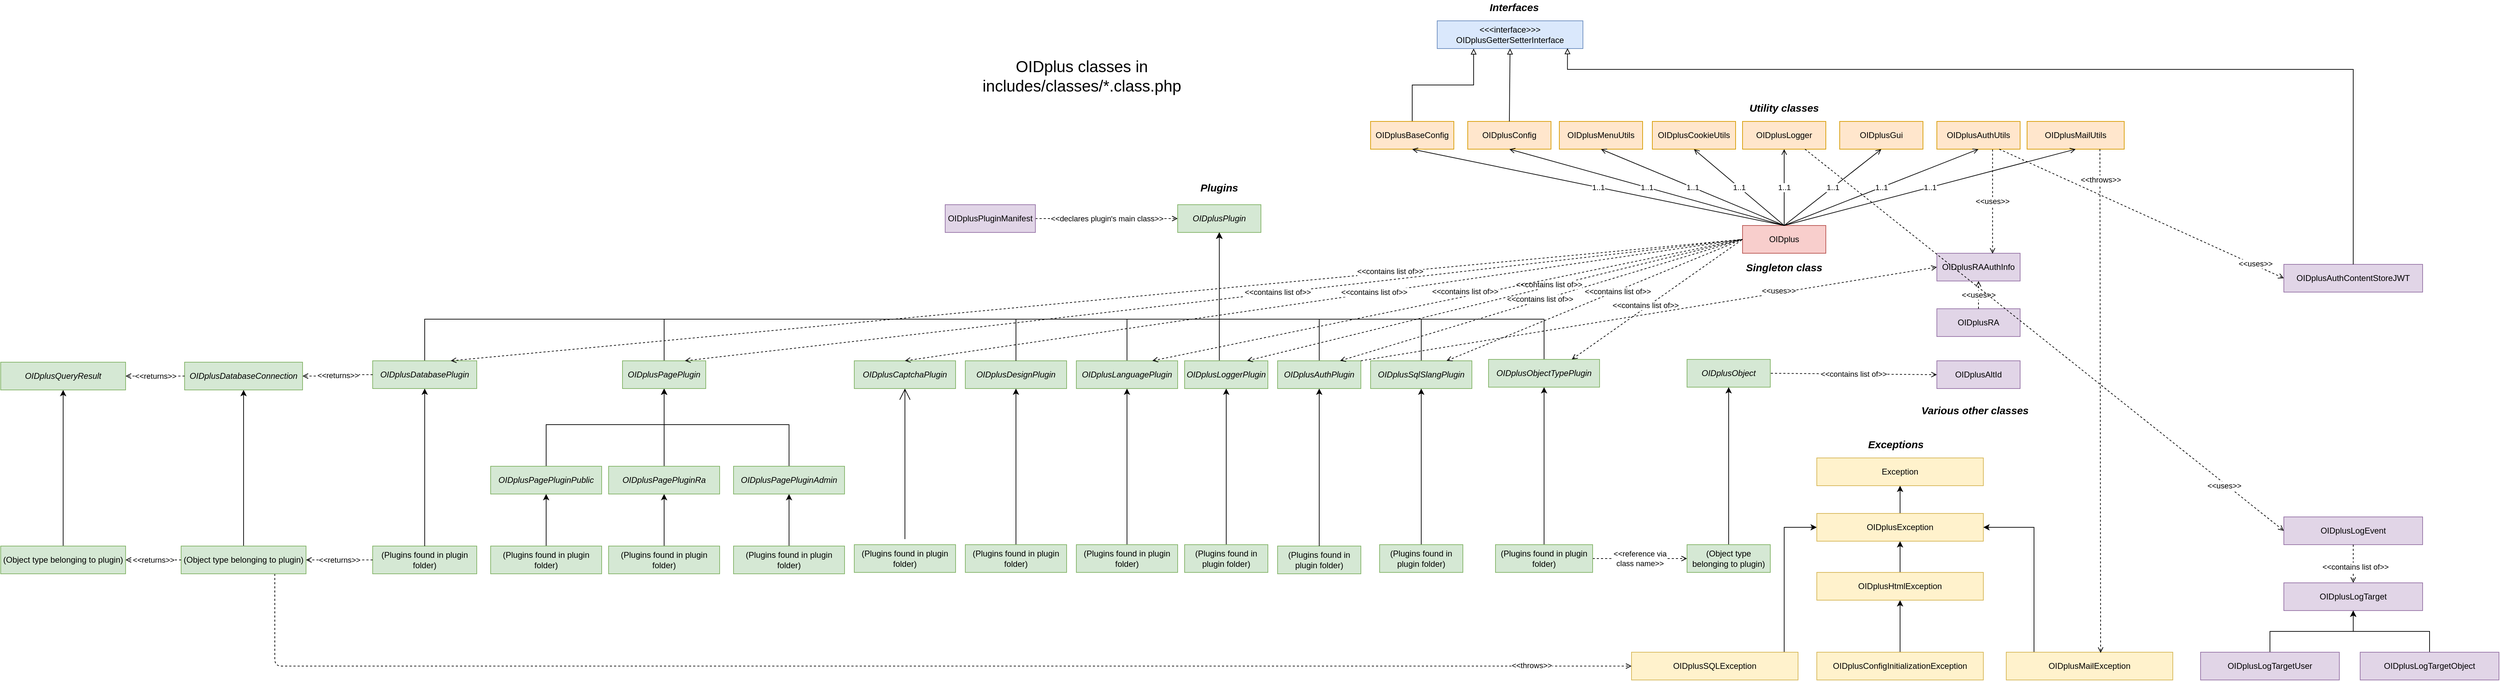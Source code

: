 <mxfile version="21.3.7" type="device">
  <diagram id="C5RBs43oDa-KdzZeNtuy" name="Page-1">
    <mxGraphModel dx="4555" dy="1067" grid="1" gridSize="10" guides="1" tooltips="1" connect="1" arrows="1" fold="1" page="1" pageScale="1" pageWidth="827" pageHeight="1169" math="0" shadow="0">
      <root>
        <mxCell id="WIyWlLk6GJQsqaUBKTNV-0" />
        <mxCell id="WIyWlLk6GJQsqaUBKTNV-1" parent="WIyWlLk6GJQsqaUBKTNV-0" />
        <mxCell id="HaJfKRJEYKdRmyHm2M7B-0" value="OIDplus" style="rounded=0;whiteSpace=wrap;html=1;fillColor=#f8cecc;strokeColor=#b85450;" parent="WIyWlLk6GJQsqaUBKTNV-1" vertex="1">
          <mxGeometry x="780" y="385" width="120" height="40" as="geometry" />
        </mxCell>
        <mxCell id="HaJfKRJEYKdRmyHm2M7B-1" value="&lt;div&gt;OIDplusAltId&lt;/div&gt;" style="rounded=0;whiteSpace=wrap;html=1;fillColor=#e1d5e7;strokeColor=#9673a6;" parent="WIyWlLk6GJQsqaUBKTNV-1" vertex="1">
          <mxGeometry x="1060" y="580" width="120" height="40" as="geometry" />
        </mxCell>
        <mxCell id="PMX5CAPXfLzkRhn_E-3W-7" style="edgeStyle=orthogonalEdgeStyle;rounded=0;orthogonalLoop=1;jettySize=auto;html=1;entryX=0.5;entryY=1;entryDx=0;entryDy=0;" parent="WIyWlLk6GJQsqaUBKTNV-1" source="HaJfKRJEYKdRmyHm2M7B-2" target="HaJfKRJEYKdRmyHm2M7B-13" edge="1">
          <mxGeometry relative="1" as="geometry">
            <Array as="points">
              <mxPoint x="170" y="520" />
              <mxPoint x="26" y="520" />
            </Array>
          </mxGeometry>
        </mxCell>
        <mxCell id="HaJfKRJEYKdRmyHm2M7B-2" value="&lt;div&gt;OIDplusAuthPlugin&lt;/div&gt;" style="rounded=0;whiteSpace=wrap;html=1;fontStyle=2;fillColor=#d5e8d4;strokeColor=#82b366;" parent="WIyWlLk6GJQsqaUBKTNV-1" vertex="1">
          <mxGeometry x="110" y="580" width="120" height="40" as="geometry" />
        </mxCell>
        <mxCell id="HaJfKRJEYKdRmyHm2M7B-3" value="&lt;div&gt;OIDplusAuthUtils&lt;/div&gt;" style="rounded=0;whiteSpace=wrap;html=1;fillColor=#ffe6cc;strokeColor=#d79b00;" parent="WIyWlLk6GJQsqaUBKTNV-1" vertex="1">
          <mxGeometry x="1060" y="235" width="120" height="40" as="geometry" />
        </mxCell>
        <mxCell id="HaJfKRJEYKdRmyHm2M7B-4" value="&lt;div&gt;OIDplusConfig&lt;/div&gt;" style="rounded=0;whiteSpace=wrap;html=1;fillColor=#ffe6cc;strokeColor=#d79b00;" parent="WIyWlLk6GJQsqaUBKTNV-1" vertex="1">
          <mxGeometry x="384" y="235" width="120" height="40" as="geometry" />
        </mxCell>
        <mxCell id="xnW6IEu4I55F3u-ZmjsQ-5" style="edgeStyle=orthogonalEdgeStyle;rounded=0;orthogonalLoop=1;jettySize=auto;html=1;entryX=0.5;entryY=1;entryDx=0;entryDy=0;" parent="WIyWlLk6GJQsqaUBKTNV-1" source="HaJfKRJEYKdRmyHm2M7B-5" target="xnW6IEu4I55F3u-ZmjsQ-0" edge="1">
          <mxGeometry relative="1" as="geometry" />
        </mxCell>
        <mxCell id="HaJfKRJEYKdRmyHm2M7B-5" value="&lt;div&gt;OIDplusConfigInitializationException&lt;/div&gt;" style="rounded=0;whiteSpace=wrap;html=1;fillColor=#fff2cc;strokeColor=#d6b656;" parent="WIyWlLk6GJQsqaUBKTNV-1" vertex="1">
          <mxGeometry x="887" y="1000" width="240" height="40" as="geometry" />
        </mxCell>
        <mxCell id="xnW6IEu4I55F3u-ZmjsQ-6" style="edgeStyle=orthogonalEdgeStyle;rounded=0;orthogonalLoop=1;jettySize=auto;html=1;entryX=0;entryY=0.5;entryDx=0;entryDy=0;" parent="WIyWlLk6GJQsqaUBKTNV-1" source="HaJfKRJEYKdRmyHm2M7B-6" target="HaJfKRJEYKdRmyHm2M7B-27" edge="1">
          <mxGeometry relative="1" as="geometry">
            <Array as="points">
              <mxPoint x="840" y="820" />
            </Array>
          </mxGeometry>
        </mxCell>
        <mxCell id="HaJfKRJEYKdRmyHm2M7B-6" value="&lt;div&gt;OIDplusSQLException&lt;/div&gt;" style="rounded=0;whiteSpace=wrap;html=1;fillColor=#fff2cc;strokeColor=#d6b656;" parent="WIyWlLk6GJQsqaUBKTNV-1" vertex="1">
          <mxGeometry x="620" y="1000" width="240" height="40" as="geometry" />
        </mxCell>
        <mxCell id="PMX5CAPXfLzkRhn_E-3W-8" style="edgeStyle=orthogonalEdgeStyle;rounded=0;orthogonalLoop=1;jettySize=auto;html=1;entryX=0.5;entryY=1;entryDx=0;entryDy=0;exitX=0.5;exitY=0;exitDx=0;exitDy=0;" parent="WIyWlLk6GJQsqaUBKTNV-1" source="HaJfKRJEYKdRmyHm2M7B-7" target="HaJfKRJEYKdRmyHm2M7B-13" edge="1">
          <mxGeometry relative="1" as="geometry">
            <Array as="points">
              <mxPoint x="-1119" y="520" />
              <mxPoint x="26" y="520" />
            </Array>
          </mxGeometry>
        </mxCell>
        <mxCell id="HaJfKRJEYKdRmyHm2M7B-7" value="&lt;div&gt;OIDplusDatabasePlugin&lt;/div&gt;" style="rounded=0;whiteSpace=wrap;html=1;fontStyle=2;fillColor=#d5e8d4;strokeColor=#82b366;" parent="WIyWlLk6GJQsqaUBKTNV-1" vertex="1">
          <mxGeometry x="-1194" y="580" width="150" height="40" as="geometry" />
        </mxCell>
        <mxCell id="HaJfKRJEYKdRmyHm2M7B-8" value="&lt;div&gt;OIDplusGui&lt;/div&gt;" style="rounded=0;whiteSpace=wrap;html=1;fillColor=#ffe6cc;strokeColor=#d79b00;" parent="WIyWlLk6GJQsqaUBKTNV-1" vertex="1">
          <mxGeometry x="920" y="235" width="120" height="40" as="geometry" />
        </mxCell>
        <mxCell id="HaJfKRJEYKdRmyHm2M7B-9" value="&lt;div&gt;OIDplusLogger&lt;/div&gt;" style="rounded=0;whiteSpace=wrap;html=1;fillColor=#ffe6cc;strokeColor=#d79b00;" parent="WIyWlLk6GJQsqaUBKTNV-1" vertex="1">
          <mxGeometry x="780" y="235" width="120" height="40" as="geometry" />
        </mxCell>
        <mxCell id="HaJfKRJEYKdRmyHm2M7B-10" value="&lt;div&gt;OIDplusObject&lt;/div&gt;" style="rounded=0;whiteSpace=wrap;html=1;fontStyle=2;fillColor=#d5e8d4;strokeColor=#82b366;" parent="WIyWlLk6GJQsqaUBKTNV-1" vertex="1">
          <mxGeometry x="700" y="578" width="120" height="40" as="geometry" />
        </mxCell>
        <mxCell id="PMX5CAPXfLzkRhn_E-3W-9" style="edgeStyle=orthogonalEdgeStyle;rounded=0;orthogonalLoop=1;jettySize=auto;html=1;entryX=0.5;entryY=1;entryDx=0;entryDy=0;" parent="WIyWlLk6GJQsqaUBKTNV-1" source="HaJfKRJEYKdRmyHm2M7B-11" target="HaJfKRJEYKdRmyHm2M7B-13" edge="1">
          <mxGeometry relative="1" as="geometry">
            <Array as="points">
              <mxPoint x="494" y="520" />
              <mxPoint x="26" y="520" />
            </Array>
          </mxGeometry>
        </mxCell>
        <mxCell id="HaJfKRJEYKdRmyHm2M7B-11" value="&lt;div&gt;OIDplusObjectTypePlugin&lt;/div&gt;" style="rounded=0;whiteSpace=wrap;html=1;fontStyle=2;fillColor=#d5e8d4;strokeColor=#82b366;" parent="WIyWlLk6GJQsqaUBKTNV-1" vertex="1">
          <mxGeometry x="414" y="578" width="160" height="40" as="geometry" />
        </mxCell>
        <mxCell id="G5G2yCKZkxoIE2J6HtOm-7" value="" style="edgeStyle=orthogonalEdgeStyle;rounded=0;orthogonalLoop=1;jettySize=auto;html=1;entryX=0.5;entryY=0;entryDx=0;entryDy=0;startArrow=classic;startFill=1;endArrow=none;endFill=0;" parent="WIyWlLk6GJQsqaUBKTNV-1" source="HaJfKRJEYKdRmyHm2M7B-12" target="G5G2yCKZkxoIE2J6HtOm-3" edge="1">
          <mxGeometry relative="1" as="geometry">
            <mxPoint x="-774" y="672" as="targetPoint" />
            <Array as="points">
              <mxPoint x="-774" y="672" />
              <mxPoint x="-944" y="672" />
            </Array>
          </mxGeometry>
        </mxCell>
        <mxCell id="G5G2yCKZkxoIE2J6HtOm-9" style="edgeStyle=orthogonalEdgeStyle;rounded=0;orthogonalLoop=1;jettySize=auto;html=1;entryX=0.5;entryY=0;entryDx=0;entryDy=0;startArrow=classic;startFill=1;endArrow=none;endFill=0;" parent="WIyWlLk6GJQsqaUBKTNV-1" source="HaJfKRJEYKdRmyHm2M7B-12" target="G5G2yCKZkxoIE2J6HtOm-5" edge="1">
          <mxGeometry relative="1" as="geometry">
            <Array as="points">
              <mxPoint x="-774" y="672" />
              <mxPoint x="-594" y="672" />
            </Array>
          </mxGeometry>
        </mxCell>
        <mxCell id="G5G2yCKZkxoIE2J6HtOm-10" style="edgeStyle=orthogonalEdgeStyle;rounded=0;orthogonalLoop=1;jettySize=auto;html=1;entryX=0.5;entryY=0;entryDx=0;entryDy=0;startArrow=classic;startFill=1;endArrow=none;endFill=0;" parent="WIyWlLk6GJQsqaUBKTNV-1" source="HaJfKRJEYKdRmyHm2M7B-12" target="G5G2yCKZkxoIE2J6HtOm-4" edge="1">
          <mxGeometry relative="1" as="geometry" />
        </mxCell>
        <mxCell id="PMX5CAPXfLzkRhn_E-3W-6" style="edgeStyle=orthogonalEdgeStyle;rounded=0;orthogonalLoop=1;jettySize=auto;html=1;entryX=0.5;entryY=1;entryDx=0;entryDy=0;" parent="WIyWlLk6GJQsqaUBKTNV-1" source="HaJfKRJEYKdRmyHm2M7B-12" target="HaJfKRJEYKdRmyHm2M7B-13" edge="1">
          <mxGeometry relative="1" as="geometry">
            <Array as="points">
              <mxPoint x="-160" y="520" />
              <mxPoint x="174" y="520" />
            </Array>
          </mxGeometry>
        </mxCell>
        <mxCell id="HaJfKRJEYKdRmyHm2M7B-12" value="&lt;div&gt;OIDplusPagePlugin&lt;/div&gt;" style="rounded=0;whiteSpace=wrap;html=1;fontStyle=2;fillColor=#d5e8d4;strokeColor=#82b366;" parent="WIyWlLk6GJQsqaUBKTNV-1" vertex="1">
          <mxGeometry x="-834" y="580" width="120" height="40" as="geometry" />
        </mxCell>
        <mxCell id="HaJfKRJEYKdRmyHm2M7B-13" value="&lt;div&gt;OIDplusPlugin&lt;/div&gt;" style="rounded=0;whiteSpace=wrap;html=1;fontStyle=2;fillColor=#d5e8d4;strokeColor=#82b366;" parent="WIyWlLk6GJQsqaUBKTNV-1" vertex="1">
          <mxGeometry x="-34" y="355" width="120" height="40" as="geometry" />
        </mxCell>
        <mxCell id="HaJfKRJEYKdRmyHm2M7B-14" value="&lt;div&gt;OIDplusQueryResult&lt;/div&gt;" style="rounded=0;whiteSpace=wrap;html=1;fillColor=#d5e8d4;strokeColor=#82b366;fontStyle=2" parent="WIyWlLk6GJQsqaUBKTNV-1" vertex="1">
          <mxGeometry x="-1730" y="582" width="180" height="40" as="geometry" />
        </mxCell>
        <mxCell id="HaJfKRJEYKdRmyHm2M7B-15" value="&lt;div&gt;OIDplusRA&lt;/div&gt;" style="rounded=0;whiteSpace=wrap;html=1;fillColor=#e1d5e7;strokeColor=#9673a6;" parent="WIyWlLk6GJQsqaUBKTNV-1" vertex="1">
          <mxGeometry x="1060" y="505" width="120" height="40" as="geometry" />
        </mxCell>
        <mxCell id="HaJfKRJEYKdRmyHm2M7B-17" value="&lt;div&gt;OIDplusMenuUtils&lt;/div&gt;" style="rounded=0;whiteSpace=wrap;html=1;fillColor=#ffe6cc;strokeColor=#d79b00;" parent="WIyWlLk6GJQsqaUBKTNV-1" vertex="1">
          <mxGeometry x="516" y="235" width="120" height="40" as="geometry" />
        </mxCell>
        <mxCell id="PMX5CAPXfLzkRhn_E-3W-2" style="edgeStyle=orthogonalEdgeStyle;rounded=0;orthogonalLoop=1;jettySize=auto;html=1;entryX=0.5;entryY=1;entryDx=0;entryDy=0;" parent="WIyWlLk6GJQsqaUBKTNV-1" source="HaJfKRJEYKdRmyHm2M7B-22" target="HaJfKRJEYKdRmyHm2M7B-10" edge="1">
          <mxGeometry relative="1" as="geometry" />
        </mxCell>
        <mxCell id="HaJfKRJEYKdRmyHm2M7B-22" value="(Object type belonging to plugin)" style="rounded=0;whiteSpace=wrap;html=1;fillColor=#d5e8d4;strokeColor=#82b366;" parent="WIyWlLk6GJQsqaUBKTNV-1" vertex="1">
          <mxGeometry x="700" y="845" width="120" height="40" as="geometry" />
        </mxCell>
        <mxCell id="HaJfKRJEYKdRmyHm2M7B-24" value="&lt;div&gt;&amp;lt;&amp;lt;reference via&lt;/div&gt;&lt;div&gt;class name&amp;gt;&amp;gt;&lt;br&gt;&lt;/div&gt;" style="edgeStyle=orthogonalEdgeStyle;rounded=0;orthogonalLoop=1;jettySize=auto;html=1;entryX=0;entryY=0.5;entryDx=0;entryDy=0;dashed=1;endArrow=open;endFill=0;" parent="WIyWlLk6GJQsqaUBKTNV-1" source="HaJfKRJEYKdRmyHm2M7B-23" target="HaJfKRJEYKdRmyHm2M7B-22" edge="1">
          <mxGeometry relative="1" as="geometry" />
        </mxCell>
        <mxCell id="HaJfKRJEYKdRmyHm2M7B-26" style="edgeStyle=orthogonalEdgeStyle;rounded=0;orthogonalLoop=1;jettySize=auto;html=1;entryX=0.5;entryY=1;entryDx=0;entryDy=0;" parent="WIyWlLk6GJQsqaUBKTNV-1" source="HaJfKRJEYKdRmyHm2M7B-23" target="HaJfKRJEYKdRmyHm2M7B-11" edge="1">
          <mxGeometry relative="1" as="geometry" />
        </mxCell>
        <mxCell id="HaJfKRJEYKdRmyHm2M7B-23" value="(Plugins found in plugin folder)" style="rounded=0;whiteSpace=wrap;html=1;fillColor=#d5e8d4;strokeColor=#82b366;" parent="WIyWlLk6GJQsqaUBKTNV-1" vertex="1">
          <mxGeometry x="424" y="845" width="140" height="40" as="geometry" />
        </mxCell>
        <mxCell id="xnW6IEu4I55F3u-ZmjsQ-2" style="edgeStyle=orthogonalEdgeStyle;rounded=0;orthogonalLoop=1;jettySize=auto;html=1;entryX=0.5;entryY=1;entryDx=0;entryDy=0;" parent="WIyWlLk6GJQsqaUBKTNV-1" source="HaJfKRJEYKdRmyHm2M7B-27" target="qhEKmyDmoYopIHslgWnM-0" edge="1">
          <mxGeometry relative="1" as="geometry" />
        </mxCell>
        <mxCell id="HaJfKRJEYKdRmyHm2M7B-27" value="OIDplusException" style="rounded=0;whiteSpace=wrap;html=1;fillColor=#fff2cc;strokeColor=#d6b656;" parent="WIyWlLk6GJQsqaUBKTNV-1" vertex="1">
          <mxGeometry x="887" y="800" width="240" height="40" as="geometry" />
        </mxCell>
        <mxCell id="HaJfKRJEYKdRmyHm2M7B-30" value="1..1" style="endArrow=none;html=1;entryX=0.5;entryY=0;entryDx=0;entryDy=0;exitX=0.5;exitY=1;exitDx=0;exitDy=0;startArrow=open;startFill=0;" parent="WIyWlLk6GJQsqaUBKTNV-1" source="HaJfKRJEYKdRmyHm2M7B-4" target="HaJfKRJEYKdRmyHm2M7B-0" edge="1">
          <mxGeometry width="50" height="50" relative="1" as="geometry">
            <mxPoint x="550" y="745" as="sourcePoint" />
            <mxPoint x="600" y="695" as="targetPoint" />
          </mxGeometry>
        </mxCell>
        <mxCell id="HaJfKRJEYKdRmyHm2M7B-31" value="1..1" style="endArrow=none;html=1;entryX=0.5;entryY=0;entryDx=0;entryDy=0;exitX=0.5;exitY=1;exitDx=0;exitDy=0;startArrow=open;startFill=0;" parent="WIyWlLk6GJQsqaUBKTNV-1" source="HaJfKRJEYKdRmyHm2M7B-8" target="HaJfKRJEYKdRmyHm2M7B-0" edge="1">
          <mxGeometry width="50" height="50" relative="1" as="geometry">
            <mxPoint x="550" y="745" as="sourcePoint" />
            <mxPoint x="600" y="695" as="targetPoint" />
          </mxGeometry>
        </mxCell>
        <mxCell id="HaJfKRJEYKdRmyHm2M7B-32" value="1..1" style="endArrow=none;html=1;entryX=0.5;entryY=0;entryDx=0;entryDy=0;exitX=0.5;exitY=1;exitDx=0;exitDy=0;endFill=0;startArrow=open;startFill=0;" parent="WIyWlLk6GJQsqaUBKTNV-1" source="HaJfKRJEYKdRmyHm2M7B-3" target="HaJfKRJEYKdRmyHm2M7B-0" edge="1">
          <mxGeometry width="50" height="50" relative="1" as="geometry">
            <mxPoint x="550" y="745" as="sourcePoint" />
            <mxPoint x="600" y="695" as="targetPoint" />
          </mxGeometry>
        </mxCell>
        <mxCell id="HaJfKRJEYKdRmyHm2M7B-33" value="1..1" style="endArrow=none;html=1;startArrow=open;startFill=0;" parent="WIyWlLk6GJQsqaUBKTNV-1" edge="1">
          <mxGeometry width="50" height="50" relative="1" as="geometry">
            <mxPoint x="840" y="275" as="sourcePoint" />
            <mxPoint x="840" y="385" as="targetPoint" />
          </mxGeometry>
        </mxCell>
        <mxCell id="HaJfKRJEYKdRmyHm2M7B-37" value="(Plugins found in plugin folder)" style="rounded=0;whiteSpace=wrap;html=1;fillColor=#d5e8d4;strokeColor=#82b366;" parent="WIyWlLk6GJQsqaUBKTNV-1" vertex="1">
          <mxGeometry x="110" y="847" width="120" height="40" as="geometry" />
        </mxCell>
        <mxCell id="HaJfKRJEYKdRmyHm2M7B-39" style="edgeStyle=orthogonalEdgeStyle;rounded=0;orthogonalLoop=1;jettySize=auto;html=1;entryX=0.5;entryY=1;entryDx=0;entryDy=0;exitX=0.5;exitY=0;exitDx=0;exitDy=0;" parent="WIyWlLk6GJQsqaUBKTNV-1" source="HaJfKRJEYKdRmyHm2M7B-37" target="HaJfKRJEYKdRmyHm2M7B-2" edge="1">
          <mxGeometry relative="1" as="geometry">
            <mxPoint x="136" y="682" as="sourcePoint" />
            <mxPoint x="-174" y="592" as="targetPoint" />
          </mxGeometry>
        </mxCell>
        <mxCell id="HaJfKRJEYKdRmyHm2M7B-40" value="&lt;div&gt;(Plugins found in plugin folder)&lt;/div&gt;" style="rounded=0;whiteSpace=wrap;html=1;fillColor=#d5e8d4;strokeColor=#82b366;" parent="WIyWlLk6GJQsqaUBKTNV-1" vertex="1">
          <mxGeometry x="-1194" y="847" width="150" height="40" as="geometry" />
        </mxCell>
        <mxCell id="HaJfKRJEYKdRmyHm2M7B-41" style="edgeStyle=orthogonalEdgeStyle;rounded=0;orthogonalLoop=1;jettySize=auto;html=1;entryX=0.5;entryY=1;entryDx=0;entryDy=0;exitX=0.5;exitY=0;exitDx=0;exitDy=0;" parent="WIyWlLk6GJQsqaUBKTNV-1" source="HaJfKRJEYKdRmyHm2M7B-40" target="HaJfKRJEYKdRmyHm2M7B-7" edge="1">
          <mxGeometry relative="1" as="geometry">
            <mxPoint x="-1458" y="642" as="sourcePoint" />
            <mxPoint x="-1458" y="592" as="targetPoint" />
          </mxGeometry>
        </mxCell>
        <mxCell id="HaJfKRJEYKdRmyHm2M7B-43" value="&amp;lt;&amp;lt;contains list of&amp;gt;&amp;gt;" style="endArrow=none;html=1;entryX=0;entryY=0.5;entryDx=0;entryDy=0;exitX=0.75;exitY=0;exitDx=0;exitDy=0;dashed=1;endFill=0;startArrow=open;startFill=0;" parent="WIyWlLk6GJQsqaUBKTNV-1" source="HaJfKRJEYKdRmyHm2M7B-7" target="HaJfKRJEYKdRmyHm2M7B-0" edge="1">
          <mxGeometry x="0.454" y="2" width="50" height="50" relative="1" as="geometry">
            <mxPoint x="140" y="640" as="sourcePoint" />
            <mxPoint x="590" y="330" as="targetPoint" />
            <mxPoint as="offset" />
          </mxGeometry>
        </mxCell>
        <mxCell id="HaJfKRJEYKdRmyHm2M7B-44" value="Singleton class" style="text;html=1;strokeColor=none;fillColor=none;align=center;verticalAlign=middle;whiteSpace=wrap;rounded=0;fontStyle=3;fontSize=15;" parent="WIyWlLk6GJQsqaUBKTNV-1" vertex="1">
          <mxGeometry x="770" y="435" width="140" height="20" as="geometry" />
        </mxCell>
        <mxCell id="HaJfKRJEYKdRmyHm2M7B-46" value="Plugins" style="text;html=1;strokeColor=none;fillColor=none;align=center;verticalAlign=middle;whiteSpace=wrap;rounded=0;fontStyle=3;fontSize=15;" parent="WIyWlLk6GJQsqaUBKTNV-1" vertex="1">
          <mxGeometry x="-44" y="320" width="140" height="20" as="geometry" />
        </mxCell>
        <mxCell id="HaJfKRJEYKdRmyHm2M7B-47" value="Exceptions" style="text;html=1;strokeColor=none;fillColor=none;align=center;verticalAlign=middle;whiteSpace=wrap;rounded=0;fontStyle=3;fontSize=15;" parent="WIyWlLk6GJQsqaUBKTNV-1" vertex="1">
          <mxGeometry x="931" y="690" width="140" height="20" as="geometry" />
        </mxCell>
        <mxCell id="HaJfKRJEYKdRmyHm2M7B-48" value="Various other classes" style="text;html=1;strokeColor=none;fillColor=none;align=center;verticalAlign=middle;whiteSpace=wrap;rounded=0;fontStyle=3;fontSize=15;" parent="WIyWlLk6GJQsqaUBKTNV-1" vertex="1">
          <mxGeometry x="990" y="641" width="250" height="20" as="geometry" />
        </mxCell>
        <mxCell id="qhEKmyDmoYopIHslgWnM-0" value="Exception" style="rounded=0;whiteSpace=wrap;html=1;fillColor=#fff2cc;strokeColor=#d6b656;" parent="WIyWlLk6GJQsqaUBKTNV-1" vertex="1">
          <mxGeometry x="887" y="720" width="240" height="40" as="geometry" />
        </mxCell>
        <mxCell id="qhEKmyDmoYopIHslgWnM-3" value="&amp;lt;&amp;lt;throws&amp;gt;&amp;gt;" style="endArrow=open;dashed=1;html=1;entryX=0;entryY=0.5;entryDx=0;entryDy=0;exitX=0.75;exitY=1;exitDx=0;exitDy=0;endFill=0;edgeStyle=orthogonalEdgeStyle;" parent="WIyWlLk6GJQsqaUBKTNV-1" source="iIVjh-oNidVyA_spt8Qc-1" target="HaJfKRJEYKdRmyHm2M7B-6" edge="1">
          <mxGeometry x="0.862" y="1" width="50" height="50" relative="1" as="geometry">
            <mxPoint x="570" y="670" as="sourcePoint" />
            <mxPoint x="670" y="670" as="targetPoint" />
            <mxPoint as="offset" />
          </mxGeometry>
        </mxCell>
        <mxCell id="qhEKmyDmoYopIHslgWnM-4" value="&amp;lt;&amp;lt;contains list of&amp;gt;&amp;gt;" style="endArrow=none;html=1;entryX=1;entryY=0.5;entryDx=0;entryDy=0;exitX=0;exitY=0.5;exitDx=0;exitDy=0;dashed=1;endFill=0;startArrow=open;startFill=0;" parent="WIyWlLk6GJQsqaUBKTNV-1" source="HaJfKRJEYKdRmyHm2M7B-1" target="HaJfKRJEYKdRmyHm2M7B-10" edge="1">
          <mxGeometry width="50" height="50" relative="1" as="geometry">
            <mxPoint x="-530" y="790" as="sourcePoint" />
            <mxPoint x="-170" y="790" as="targetPoint" />
          </mxGeometry>
        </mxCell>
        <mxCell id="xnW6IEu4I55F3u-ZmjsQ-4" style="edgeStyle=orthogonalEdgeStyle;rounded=0;orthogonalLoop=1;jettySize=auto;html=1;entryX=1;entryY=0.5;entryDx=0;entryDy=0;" parent="WIyWlLk6GJQsqaUBKTNV-1" source="qhEKmyDmoYopIHslgWnM-6" target="HaJfKRJEYKdRmyHm2M7B-27" edge="1">
          <mxGeometry relative="1" as="geometry">
            <Array as="points">
              <mxPoint x="1200" y="820" />
            </Array>
          </mxGeometry>
        </mxCell>
        <mxCell id="qhEKmyDmoYopIHslgWnM-6" value="&lt;div&gt;OIDplusMailException&lt;/div&gt;" style="rounded=0;whiteSpace=wrap;html=1;fillColor=#fff2cc;strokeColor=#d6b656;" parent="WIyWlLk6GJQsqaUBKTNV-1" vertex="1">
          <mxGeometry x="1160" y="1000" width="240" height="40" as="geometry" />
        </mxCell>
        <mxCell id="qhEKmyDmoYopIHslgWnM-8" value="&lt;div&gt;OIDplusMailUtils&lt;/div&gt;" style="rounded=0;whiteSpace=wrap;html=1;fillColor=#ffe6cc;strokeColor=#d79b00;" parent="WIyWlLk6GJQsqaUBKTNV-1" vertex="1">
          <mxGeometry x="1190" y="235" width="140" height="40" as="geometry" />
        </mxCell>
        <mxCell id="qhEKmyDmoYopIHslgWnM-9" value="1..1" style="endArrow=none;html=1;startArrow=open;startFill=0;exitX=0.5;exitY=1;exitDx=0;exitDy=0;entryX=0.5;entryY=0;entryDx=0;entryDy=0;" parent="WIyWlLk6GJQsqaUBKTNV-1" source="qhEKmyDmoYopIHslgWnM-8" target="HaJfKRJEYKdRmyHm2M7B-0" edge="1">
          <mxGeometry width="50" height="50" relative="1" as="geometry">
            <mxPoint x="980" y="485" as="sourcePoint" />
            <mxPoint x="710" y="435" as="targetPoint" />
          </mxGeometry>
        </mxCell>
        <mxCell id="qhEKmyDmoYopIHslgWnM-10" value="&amp;lt;&amp;lt;throws&amp;gt;&amp;gt;" style="endArrow=open;dashed=1;html=1;exitX=0.75;exitY=1;exitDx=0;exitDy=0;endFill=0;" parent="WIyWlLk6GJQsqaUBKTNV-1" source="qhEKmyDmoYopIHslgWnM-8" edge="1">
          <mxGeometry x="-0.876" y="1" width="50" height="50" relative="1" as="geometry">
            <mxPoint x="495" y="690" as="sourcePoint" />
            <mxPoint x="1296" y="1001" as="targetPoint" />
            <mxPoint y="-1" as="offset" />
          </mxGeometry>
        </mxCell>
        <mxCell id="qhEKmyDmoYopIHslgWnM-12" value="1..1" style="endArrow=none;html=1;startArrow=open;startFill=0;exitX=0.5;exitY=1;exitDx=0;exitDy=0;entryX=0.5;entryY=0;entryDx=0;entryDy=0;" parent="WIyWlLk6GJQsqaUBKTNV-1" source="HaJfKRJEYKdRmyHm2M7B-17" target="HaJfKRJEYKdRmyHm2M7B-0" edge="1">
          <mxGeometry width="50" height="50" relative="1" as="geometry">
            <mxPoint x="1140" y="485" as="sourcePoint" />
            <mxPoint x="1100" y="385" as="targetPoint" />
          </mxGeometry>
        </mxCell>
        <mxCell id="G5G2yCKZkxoIE2J6HtOm-0" value="&amp;lt;&amp;lt;contains list of&amp;gt;&amp;gt;" style="endArrow=none;html=1;entryX=0;entryY=0.5;entryDx=0;entryDy=0;exitX=0.75;exitY=0;exitDx=0;exitDy=0;dashed=1;endFill=0;startArrow=open;startFill=0;" parent="WIyWlLk6GJQsqaUBKTNV-1" source="HaJfKRJEYKdRmyHm2M7B-2" target="HaJfKRJEYKdRmyHm2M7B-0" edge="1">
          <mxGeometry x="-0.005" y="2" width="50" height="50" relative="1" as="geometry">
            <mxPoint x="342.5" y="560" as="sourcePoint" />
            <mxPoint x="590" y="330" as="targetPoint" />
            <mxPoint as="offset" />
          </mxGeometry>
        </mxCell>
        <mxCell id="G5G2yCKZkxoIE2J6HtOm-1" value="&amp;lt;&amp;lt;contains list of&amp;gt;&amp;gt;" style="endArrow=none;html=1;exitX=0.75;exitY=0;exitDx=0;exitDy=0;dashed=1;endFill=0;startArrow=open;startFill=0;entryX=0;entryY=0.5;entryDx=0;entryDy=0;" parent="WIyWlLk6GJQsqaUBKTNV-1" source="HaJfKRJEYKdRmyHm2M7B-12" target="HaJfKRJEYKdRmyHm2M7B-0" edge="1">
          <mxGeometry x="0.121" y="1" width="50" height="50" relative="1" as="geometry">
            <mxPoint x="150" y="560" as="sourcePoint" />
            <mxPoint x="590" y="330" as="targetPoint" />
            <mxPoint as="offset" />
          </mxGeometry>
        </mxCell>
        <mxCell id="G5G2yCKZkxoIE2J6HtOm-2" value="&amp;lt;&amp;lt;contains list of&amp;gt;&amp;gt;" style="endArrow=none;html=1;exitX=0.75;exitY=0;exitDx=0;exitDy=0;dashed=1;endFill=0;startArrow=open;startFill=0;entryX=0;entryY=0.5;entryDx=0;entryDy=0;" parent="WIyWlLk6GJQsqaUBKTNV-1" source="HaJfKRJEYKdRmyHm2M7B-11" target="HaJfKRJEYKdRmyHm2M7B-0" edge="1">
          <mxGeometry x="-0.125" y="3" width="50" height="50" relative="1" as="geometry">
            <mxPoint x="-10" y="560" as="sourcePoint" />
            <mxPoint x="590" y="330" as="targetPoint" />
            <mxPoint as="offset" />
          </mxGeometry>
        </mxCell>
        <mxCell id="G5G2yCKZkxoIE2J6HtOm-16" value="" style="edgeStyle=orthogonalEdgeStyle;rounded=0;orthogonalLoop=1;jettySize=auto;html=1;startArrow=classic;startFill=1;endArrow=none;endFill=0;" parent="WIyWlLk6GJQsqaUBKTNV-1" source="G5G2yCKZkxoIE2J6HtOm-3" target="G5G2yCKZkxoIE2J6HtOm-11" edge="1">
          <mxGeometry relative="1" as="geometry" />
        </mxCell>
        <mxCell id="G5G2yCKZkxoIE2J6HtOm-3" value="&lt;div&gt;OIDplusPagePluginPublic&lt;/div&gt;" style="rounded=0;whiteSpace=wrap;html=1;fontStyle=2;fillColor=#d5e8d4;strokeColor=#82b366;" parent="WIyWlLk6GJQsqaUBKTNV-1" vertex="1">
          <mxGeometry x="-1024" y="732" width="160" height="40" as="geometry" />
        </mxCell>
        <mxCell id="G5G2yCKZkxoIE2J6HtOm-15" value="" style="edgeStyle=orthogonalEdgeStyle;rounded=0;orthogonalLoop=1;jettySize=auto;html=1;startArrow=classic;startFill=1;endArrow=none;endFill=0;" parent="WIyWlLk6GJQsqaUBKTNV-1" source="G5G2yCKZkxoIE2J6HtOm-4" target="G5G2yCKZkxoIE2J6HtOm-12" edge="1">
          <mxGeometry relative="1" as="geometry" />
        </mxCell>
        <mxCell id="G5G2yCKZkxoIE2J6HtOm-4" value="&lt;div&gt;OIDplusPagePluginRa&lt;/div&gt;" style="rounded=0;whiteSpace=wrap;html=1;fontStyle=2;fillColor=#d5e8d4;strokeColor=#82b366;" parent="WIyWlLk6GJQsqaUBKTNV-1" vertex="1">
          <mxGeometry x="-854" y="732" width="160" height="40" as="geometry" />
        </mxCell>
        <mxCell id="G5G2yCKZkxoIE2J6HtOm-14" style="edgeStyle=orthogonalEdgeStyle;rounded=0;orthogonalLoop=1;jettySize=auto;html=1;entryX=0.5;entryY=0;entryDx=0;entryDy=0;startArrow=classic;startFill=1;endArrow=none;endFill=0;" parent="WIyWlLk6GJQsqaUBKTNV-1" source="G5G2yCKZkxoIE2J6HtOm-5" target="G5G2yCKZkxoIE2J6HtOm-13" edge="1">
          <mxGeometry relative="1" as="geometry" />
        </mxCell>
        <mxCell id="G5G2yCKZkxoIE2J6HtOm-5" value="&lt;div&gt;OIDplusPagePluginAdmin&lt;/div&gt;" style="rounded=0;whiteSpace=wrap;html=1;fontStyle=2;fillColor=#d5e8d4;strokeColor=#82b366;" parent="WIyWlLk6GJQsqaUBKTNV-1" vertex="1">
          <mxGeometry x="-674" y="732" width="160" height="40" as="geometry" />
        </mxCell>
        <mxCell id="G5G2yCKZkxoIE2J6HtOm-11" value="(Plugins found in plugin folder)" style="rounded=0;whiteSpace=wrap;html=1;fillColor=#d5e8d4;strokeColor=#82b366;" parent="WIyWlLk6GJQsqaUBKTNV-1" vertex="1">
          <mxGeometry x="-1024" y="847" width="160" height="40" as="geometry" />
        </mxCell>
        <mxCell id="G5G2yCKZkxoIE2J6HtOm-12" value="(Plugins found in plugin folder)" style="rounded=0;whiteSpace=wrap;html=1;fillColor=#d5e8d4;strokeColor=#82b366;" parent="WIyWlLk6GJQsqaUBKTNV-1" vertex="1">
          <mxGeometry x="-854" y="847" width="160" height="40" as="geometry" />
        </mxCell>
        <mxCell id="G5G2yCKZkxoIE2J6HtOm-13" value="(Plugins found in plugin folder)" style="rounded=0;whiteSpace=wrap;html=1;fillColor=#d5e8d4;strokeColor=#82b366;" parent="WIyWlLk6GJQsqaUBKTNV-1" vertex="1">
          <mxGeometry x="-674" y="847" width="160" height="40" as="geometry" />
        </mxCell>
        <mxCell id="G5G2yCKZkxoIE2J6HtOm-17" value="Utility classes" style="text;html=1;strokeColor=none;fillColor=none;align=center;verticalAlign=middle;whiteSpace=wrap;rounded=0;fontStyle=3;fontSize=15;" parent="WIyWlLk6GJQsqaUBKTNV-1" vertex="1">
          <mxGeometry x="560" y="205" width="560" height="20" as="geometry" />
        </mxCell>
        <mxCell id="ZfX25L6vCK6xiF5fLbg_-4" style="rounded=0;orthogonalLoop=1;jettySize=auto;html=1;entryX=0.25;entryY=1;entryDx=0;entryDy=0;endArrow=block;endFill=0;edgeStyle=orthogonalEdgeStyle;" parent="WIyWlLk6GJQsqaUBKTNV-1" source="ZfX25L6vCK6xiF5fLbg_-0" target="ZfX25L6vCK6xiF5fLbg_-2" edge="1">
          <mxGeometry relative="1" as="geometry" />
        </mxCell>
        <mxCell id="ZfX25L6vCK6xiF5fLbg_-0" value="&lt;div&gt;OIDplusBaseConfig&lt;/div&gt;" style="rounded=0;whiteSpace=wrap;html=1;fillColor=#ffe6cc;strokeColor=#d79b00;" parent="WIyWlLk6GJQsqaUBKTNV-1" vertex="1">
          <mxGeometry x="244" y="235" width="120" height="40" as="geometry" />
        </mxCell>
        <mxCell id="ZfX25L6vCK6xiF5fLbg_-1" value="1..1" style="endArrow=none;html=1;exitX=0.5;exitY=1;exitDx=0;exitDy=0;startArrow=open;startFill=0;entryX=0.5;entryY=0;entryDx=0;entryDy=0;" parent="WIyWlLk6GJQsqaUBKTNV-1" source="ZfX25L6vCK6xiF5fLbg_-0" target="HaJfKRJEYKdRmyHm2M7B-0" edge="1">
          <mxGeometry width="50" height="50" relative="1" as="geometry">
            <mxPoint x="460" y="285" as="sourcePoint" />
            <mxPoint x="650" y="370" as="targetPoint" />
          </mxGeometry>
        </mxCell>
        <mxCell id="ZfX25L6vCK6xiF5fLbg_-2" value="&lt;div&gt;&amp;lt;&amp;lt;&amp;lt;interface&amp;gt;&amp;gt;&amp;gt;&lt;/div&gt;&lt;div&gt;OIDplusGetterSetterInterface&lt;/div&gt;" style="rounded=0;whiteSpace=wrap;html=1;fillColor=#dae8fc;strokeColor=#6c8ebf;" parent="WIyWlLk6GJQsqaUBKTNV-1" vertex="1">
          <mxGeometry x="340" y="90" width="210" height="40" as="geometry" />
        </mxCell>
        <mxCell id="ZfX25L6vCK6xiF5fLbg_-3" value="Interfaces" style="text;html=1;strokeColor=none;fillColor=none;align=center;verticalAlign=middle;whiteSpace=wrap;rounded=0;fontStyle=3;fontSize=15;" parent="WIyWlLk6GJQsqaUBKTNV-1" vertex="1">
          <mxGeometry x="381" y="60" width="140" height="20" as="geometry" />
        </mxCell>
        <mxCell id="ZfX25L6vCK6xiF5fLbg_-5" style="rounded=0;orthogonalLoop=1;jettySize=auto;html=1;entryX=0.5;entryY=1;entryDx=0;entryDy=0;endArrow=block;endFill=0;exitX=0.5;exitY=0;exitDx=0;exitDy=0;" parent="WIyWlLk6GJQsqaUBKTNV-1" source="HaJfKRJEYKdRmyHm2M7B-4" target="ZfX25L6vCK6xiF5fLbg_-2" edge="1">
          <mxGeometry relative="1" as="geometry">
            <mxPoint x="190" y="245" as="sourcePoint" />
            <mxPoint x="259" y="190" as="targetPoint" />
          </mxGeometry>
        </mxCell>
        <mxCell id="DPRJdcyUqyCm2qNz097J-1" style="edgeStyle=orthogonalEdgeStyle;rounded=0;orthogonalLoop=1;jettySize=auto;html=1;entryX=0.5;entryY=1;entryDx=0;entryDy=0;" parent="WIyWlLk6GJQsqaUBKTNV-1" source="DPRJdcyUqyCm2qNz097J-0" target="HaJfKRJEYKdRmyHm2M7B-13" edge="1">
          <mxGeometry relative="1" as="geometry">
            <Array as="points">
              <mxPoint x="317" y="520" />
              <mxPoint x="26" y="520" />
            </Array>
          </mxGeometry>
        </mxCell>
        <mxCell id="DPRJdcyUqyCm2qNz097J-0" value="OIDplusSqlSlangPlugin" style="rounded=0;whiteSpace=wrap;html=1;fontStyle=2;fillColor=#d5e8d4;strokeColor=#82b366;" parent="WIyWlLk6GJQsqaUBKTNV-1" vertex="1">
          <mxGeometry x="244" y="580" width="146" height="40" as="geometry" />
        </mxCell>
        <mxCell id="DPRJdcyUqyCm2qNz097J-2" value="&amp;lt;&amp;lt;contains list of&amp;gt;&amp;gt;" style="endArrow=none;html=1;exitX=0.75;exitY=0;exitDx=0;exitDy=0;dashed=1;endFill=0;startArrow=open;startFill=0;entryX=0;entryY=0.5;entryDx=0;entryDy=0;" parent="WIyWlLk6GJQsqaUBKTNV-1" source="DPRJdcyUqyCm2qNz097J-0" target="HaJfKRJEYKdRmyHm2M7B-0" edge="1">
          <mxGeometry x="0.154" y="-1" width="50" height="50" relative="1" as="geometry">
            <mxPoint x="-280" y="590" as="sourcePoint" />
            <mxPoint x="790" y="415" as="targetPoint" />
            <mxPoint as="offset" />
          </mxGeometry>
        </mxCell>
        <mxCell id="DPRJdcyUqyCm2qNz097J-4" style="edgeStyle=orthogonalEdgeStyle;rounded=0;orthogonalLoop=1;jettySize=auto;html=1;entryX=0.5;entryY=1;entryDx=0;entryDy=0;" parent="WIyWlLk6GJQsqaUBKTNV-1" source="DPRJdcyUqyCm2qNz097J-3" target="DPRJdcyUqyCm2qNz097J-0" edge="1">
          <mxGeometry relative="1" as="geometry" />
        </mxCell>
        <mxCell id="DPRJdcyUqyCm2qNz097J-3" value="(Plugins found in plugin folder)" style="rounded=0;whiteSpace=wrap;html=1;fillColor=#d5e8d4;strokeColor=#82b366;" parent="WIyWlLk6GJQsqaUBKTNV-1" vertex="1">
          <mxGeometry x="257" y="845" width="120" height="40" as="geometry" />
        </mxCell>
        <mxCell id="DkYupNasizu9DOJkTfZ_-3" style="edgeStyle=orthogonalEdgeStyle;rounded=0;orthogonalLoop=1;jettySize=auto;html=1;entryX=0.5;entryY=1;entryDx=0;entryDy=0;" parent="WIyWlLk6GJQsqaUBKTNV-1" source="DkYupNasizu9DOJkTfZ_-0" target="HaJfKRJEYKdRmyHm2M7B-13" edge="1">
          <mxGeometry relative="1" as="geometry">
            <Array as="points">
              <mxPoint x="26" y="420" />
              <mxPoint x="26" y="420" />
            </Array>
          </mxGeometry>
        </mxCell>
        <mxCell id="DkYupNasizu9DOJkTfZ_-0" value="&lt;div&gt;OIDplusLoggerPlugin&lt;/div&gt;" style="rounded=0;whiteSpace=wrap;html=1;fontStyle=2;fillColor=#d5e8d4;strokeColor=#82b366;" parent="WIyWlLk6GJQsqaUBKTNV-1" vertex="1">
          <mxGeometry x="-24" y="580" width="120" height="40" as="geometry" />
        </mxCell>
        <mxCell id="DkYupNasizu9DOJkTfZ_-2" style="edgeStyle=orthogonalEdgeStyle;rounded=0;orthogonalLoop=1;jettySize=auto;html=1;entryX=0.5;entryY=1;entryDx=0;entryDy=0;" parent="WIyWlLk6GJQsqaUBKTNV-1" source="DkYupNasizu9DOJkTfZ_-1" target="DkYupNasizu9DOJkTfZ_-0" edge="1">
          <mxGeometry relative="1" as="geometry" />
        </mxCell>
        <mxCell id="DkYupNasizu9DOJkTfZ_-1" value="(Plugins found in plugin folder)" style="rounded=0;whiteSpace=wrap;html=1;fillColor=#d5e8d4;strokeColor=#82b366;" parent="WIyWlLk6GJQsqaUBKTNV-1" vertex="1">
          <mxGeometry x="-24" y="845" width="120" height="40" as="geometry" />
        </mxCell>
        <mxCell id="DkYupNasizu9DOJkTfZ_-4" value="&amp;lt;&amp;lt;contains list of&amp;gt;&amp;gt;" style="endArrow=none;html=1;exitX=0.75;exitY=0;exitDx=0;exitDy=0;dashed=1;endFill=0;startArrow=open;startFill=0;entryX=0;entryY=0.5;entryDx=0;entryDy=0;" parent="WIyWlLk6GJQsqaUBKTNV-1" source="DkYupNasizu9DOJkTfZ_-0" target="HaJfKRJEYKdRmyHm2M7B-0" edge="1">
          <mxGeometry x="0.22" y="3" width="50" height="50" relative="1" as="geometry">
            <mxPoint x="-420" y="588" as="sourcePoint" />
            <mxPoint x="790" y="415" as="targetPoint" />
            <mxPoint as="offset" />
          </mxGeometry>
        </mxCell>
        <mxCell id="iIVjh-oNidVyA_spt8Qc-0" value="&lt;div&gt;OIDplusDatabaseConnection&lt;/div&gt;" style="rounded=0;whiteSpace=wrap;html=1;fontStyle=2;fillColor=#d5e8d4;strokeColor=#82b366;" parent="WIyWlLk6GJQsqaUBKTNV-1" vertex="1">
          <mxGeometry x="-1465" y="582" width="170" height="40" as="geometry" />
        </mxCell>
        <mxCell id="iIVjh-oNidVyA_spt8Qc-2" style="edgeStyle=orthogonalEdgeStyle;rounded=0;orthogonalLoop=1;jettySize=auto;html=1;entryX=0.5;entryY=1;entryDx=0;entryDy=0;" parent="WIyWlLk6GJQsqaUBKTNV-1" source="iIVjh-oNidVyA_spt8Qc-1" target="iIVjh-oNidVyA_spt8Qc-0" edge="1">
          <mxGeometry relative="1" as="geometry" />
        </mxCell>
        <mxCell id="iIVjh-oNidVyA_spt8Qc-1" value="(Object type belonging to plugin)" style="rounded=0;whiteSpace=wrap;html=1;fillColor=#d5e8d4;strokeColor=#82b366;" parent="WIyWlLk6GJQsqaUBKTNV-1" vertex="1">
          <mxGeometry x="-1470" y="847" width="180" height="40" as="geometry" />
        </mxCell>
        <mxCell id="iIVjh-oNidVyA_spt8Qc-4" value="&lt;div&gt;&amp;lt;&amp;lt;returns&amp;gt;&amp;gt;&lt;/div&gt;" style="edgeStyle=orthogonalEdgeStyle;rounded=0;orthogonalLoop=1;jettySize=auto;html=1;dashed=1;endArrow=open;endFill=0;entryX=1;entryY=0.5;entryDx=0;entryDy=0;exitX=0;exitY=0.5;exitDx=0;exitDy=0;" parent="WIyWlLk6GJQsqaUBKTNV-1" source="HaJfKRJEYKdRmyHm2M7B-40" target="iIVjh-oNidVyA_spt8Qc-1" edge="1">
          <mxGeometry relative="1" as="geometry">
            <mxPoint x="-1220" y="942" as="sourcePoint" />
            <mxPoint x="-800" y="1002" as="targetPoint" />
          </mxGeometry>
        </mxCell>
        <mxCell id="iIVjh-oNidVyA_spt8Qc-5" value="&lt;div&gt;&amp;lt;&amp;lt;returns&amp;gt;&amp;gt;&lt;/div&gt;" style="edgeStyle=orthogonalEdgeStyle;rounded=0;orthogonalLoop=1;jettySize=auto;html=1;dashed=1;endArrow=open;endFill=0;entryX=1;entryY=0.5;entryDx=0;entryDy=0;exitX=0;exitY=0.5;exitDx=0;exitDy=0;" parent="WIyWlLk6GJQsqaUBKTNV-1" source="HaJfKRJEYKdRmyHm2M7B-7" target="iIVjh-oNidVyA_spt8Qc-0" edge="1">
          <mxGeometry relative="1" as="geometry">
            <mxPoint x="-1184" y="877" as="sourcePoint" />
            <mxPoint x="-1310" y="877" as="targetPoint" />
          </mxGeometry>
        </mxCell>
        <mxCell id="hHwU8VejZRRS_UG9LHs_-1" style="edgeStyle=orthogonalEdgeStyle;rounded=0;orthogonalLoop=1;jettySize=auto;html=1;entryX=0.5;entryY=1;entryDx=0;entryDy=0;" parent="WIyWlLk6GJQsqaUBKTNV-1" source="hHwU8VejZRRS_UG9LHs_-0" target="HaJfKRJEYKdRmyHm2M7B-14" edge="1">
          <mxGeometry relative="1" as="geometry" />
        </mxCell>
        <mxCell id="hHwU8VejZRRS_UG9LHs_-0" value="(Object type belonging to plugin)" style="rounded=0;whiteSpace=wrap;html=1;fillColor=#d5e8d4;strokeColor=#82b366;" parent="WIyWlLk6GJQsqaUBKTNV-1" vertex="1">
          <mxGeometry x="-1730" y="847" width="180" height="40" as="geometry" />
        </mxCell>
        <mxCell id="hHwU8VejZRRS_UG9LHs_-2" value="&lt;div&gt;&amp;lt;&amp;lt;returns&amp;gt;&amp;gt;&lt;/div&gt;" style="edgeStyle=orthogonalEdgeStyle;rounded=0;orthogonalLoop=1;jettySize=auto;html=1;dashed=1;endArrow=open;endFill=0;entryX=1;entryY=0.5;entryDx=0;entryDy=0;exitX=0;exitY=0.5;exitDx=0;exitDy=0;" parent="WIyWlLk6GJQsqaUBKTNV-1" source="iIVjh-oNidVyA_spt8Qc-1" target="hHwU8VejZRRS_UG9LHs_-0" edge="1">
          <mxGeometry relative="1" as="geometry">
            <mxPoint x="-1164" y="877" as="sourcePoint" />
            <mxPoint x="-1280" y="877" as="targetPoint" />
          </mxGeometry>
        </mxCell>
        <mxCell id="hHwU8VejZRRS_UG9LHs_-3" value="&lt;div&gt;&amp;lt;&amp;lt;returns&amp;gt;&amp;gt;&lt;/div&gt;" style="edgeStyle=orthogonalEdgeStyle;rounded=0;orthogonalLoop=1;jettySize=auto;html=1;dashed=1;endArrow=open;endFill=0;entryX=1;entryY=0.5;entryDx=0;entryDy=0;exitX=0;exitY=0.5;exitDx=0;exitDy=0;" parent="WIyWlLk6GJQsqaUBKTNV-1" source="iIVjh-oNidVyA_spt8Qc-0" target="HaJfKRJEYKdRmyHm2M7B-14" edge="1">
          <mxGeometry relative="1" as="geometry">
            <mxPoint x="-1460" y="877" as="sourcePoint" />
            <mxPoint x="-1550" y="877" as="targetPoint" />
          </mxGeometry>
        </mxCell>
        <mxCell id="gtBzsOuAjul52rFa1OYU-1" value="&amp;lt;&amp;lt;declares plugin&#39;s main class&amp;gt;&amp;gt;" style="edgeStyle=orthogonalEdgeStyle;rounded=0;orthogonalLoop=1;jettySize=auto;html=1;entryX=0;entryY=0.5;entryDx=0;entryDy=0;dashed=1;endArrow=open;endFill=0;" parent="WIyWlLk6GJQsqaUBKTNV-1" source="gtBzsOuAjul52rFa1OYU-0" target="HaJfKRJEYKdRmyHm2M7B-13" edge="1">
          <mxGeometry relative="1" as="geometry" />
        </mxCell>
        <mxCell id="gtBzsOuAjul52rFa1OYU-0" value="&lt;div&gt;OIDplusPluginManifest&lt;/div&gt;" style="rounded=0;whiteSpace=wrap;html=1;fillColor=#e1d5e7;strokeColor=#9673a6;" parent="WIyWlLk6GJQsqaUBKTNV-1" vertex="1">
          <mxGeometry x="-369" y="355" width="130" height="40" as="geometry" />
        </mxCell>
        <mxCell id="CNNl3d5peV92x1fBMfyh-3" style="edgeStyle=orthogonalEdgeStyle;rounded=0;orthogonalLoop=1;jettySize=auto;html=1;entryX=0.5;entryY=1;entryDx=0;entryDy=0;" parent="WIyWlLk6GJQsqaUBKTNV-1" source="CNNl3d5peV92x1fBMfyh-0" target="HaJfKRJEYKdRmyHm2M7B-13" edge="1">
          <mxGeometry relative="1" as="geometry">
            <Array as="points">
              <mxPoint x="-107" y="520" />
              <mxPoint x="26" y="520" />
            </Array>
          </mxGeometry>
        </mxCell>
        <mxCell id="CNNl3d5peV92x1fBMfyh-0" value="&lt;div&gt;OIDplusLanguagePlugin&lt;/div&gt;" style="rounded=0;whiteSpace=wrap;html=1;fontStyle=2;fillColor=#d5e8d4;strokeColor=#82b366;" parent="WIyWlLk6GJQsqaUBKTNV-1" vertex="1">
          <mxGeometry x="-180" y="580" width="146" height="40" as="geometry" />
        </mxCell>
        <mxCell id="CNNl3d5peV92x1fBMfyh-2" style="edgeStyle=orthogonalEdgeStyle;rounded=0;orthogonalLoop=1;jettySize=auto;html=1;entryX=0.5;entryY=1;entryDx=0;entryDy=0;" parent="WIyWlLk6GJQsqaUBKTNV-1" source="CNNl3d5peV92x1fBMfyh-1" target="CNNl3d5peV92x1fBMfyh-0" edge="1">
          <mxGeometry relative="1" as="geometry" />
        </mxCell>
        <mxCell id="CNNl3d5peV92x1fBMfyh-1" value="(Plugins found in plugin folder)" style="rounded=0;whiteSpace=wrap;html=1;fillColor=#d5e8d4;strokeColor=#82b366;" parent="WIyWlLk6GJQsqaUBKTNV-1" vertex="1">
          <mxGeometry x="-180" y="845" width="146" height="40" as="geometry" />
        </mxCell>
        <mxCell id="CNNl3d5peV92x1fBMfyh-4" value="&amp;lt;&amp;lt;contains list of&amp;gt;&amp;gt;" style="endArrow=none;html=1;exitX=0.75;exitY=0;exitDx=0;exitDy=0;dashed=1;endFill=0;startArrow=open;startFill=0;entryX=0;entryY=0.5;entryDx=0;entryDy=0;" parent="WIyWlLk6GJQsqaUBKTNV-1" source="CNNl3d5peV92x1fBMfyh-0" target="HaJfKRJEYKdRmyHm2M7B-0" edge="1">
          <mxGeometry x="0.063" y="7" width="50" height="50" relative="1" as="geometry">
            <mxPoint x="-424.0" y="578" as="sourcePoint" />
            <mxPoint x="820" y="520" as="targetPoint" />
            <mxPoint as="offset" />
          </mxGeometry>
        </mxCell>
        <mxCell id="3l2sRb-N14FQhKNspFXv-0" value="&lt;div&gt;OIDplusDesignPlugin&lt;/div&gt;" style="rounded=0;whiteSpace=wrap;html=1;fontStyle=2;fillColor=#d5e8d4;strokeColor=#82b366;" parent="WIyWlLk6GJQsqaUBKTNV-1" vertex="1">
          <mxGeometry x="-340" y="580" width="146" height="40" as="geometry" />
        </mxCell>
        <mxCell id="3l2sRb-N14FQhKNspFXv-2" style="edgeStyle=orthogonalEdgeStyle;rounded=0;orthogonalLoop=1;jettySize=auto;html=1;entryX=0.5;entryY=1;entryDx=0;entryDy=0;" parent="WIyWlLk6GJQsqaUBKTNV-1" source="3l2sRb-N14FQhKNspFXv-1" target="3l2sRb-N14FQhKNspFXv-0" edge="1">
          <mxGeometry relative="1" as="geometry" />
        </mxCell>
        <mxCell id="3l2sRb-N14FQhKNspFXv-1" value="(Plugins found in plugin folder)" style="rounded=0;whiteSpace=wrap;html=1;fillColor=#d5e8d4;strokeColor=#82b366;" parent="WIyWlLk6GJQsqaUBKTNV-1" vertex="1">
          <mxGeometry x="-340" y="845" width="146" height="40" as="geometry" />
        </mxCell>
        <mxCell id="3l2sRb-N14FQhKNspFXv-3" style="edgeStyle=orthogonalEdgeStyle;rounded=0;orthogonalLoop=1;jettySize=auto;html=1;exitX=0.5;exitY=0;exitDx=0;exitDy=0;entryX=0.5;entryY=1;entryDx=0;entryDy=0;" parent="WIyWlLk6GJQsqaUBKTNV-1" source="3l2sRb-N14FQhKNspFXv-0" target="HaJfKRJEYKdRmyHm2M7B-13" edge="1">
          <mxGeometry relative="1" as="geometry">
            <Array as="points">
              <mxPoint x="-267" y="520" />
              <mxPoint x="26" y="520" />
            </Array>
            <mxPoint x="-604" y="588" as="sourcePoint" />
            <mxPoint x="200" y="390" as="targetPoint" />
          </mxGeometry>
        </mxCell>
        <mxCell id="AXW5pK63AdBEsBHRJf1H-0" value="&lt;div&gt;OIDplusRAAuthInfo&lt;/div&gt;" style="rounded=0;whiteSpace=wrap;html=1;fillColor=#e1d5e7;strokeColor=#9673a6;" parent="WIyWlLk6GJQsqaUBKTNV-1" vertex="1">
          <mxGeometry x="1060" y="425" width="120" height="40" as="geometry" />
        </mxCell>
        <mxCell id="AXW5pK63AdBEsBHRJf1H-1" value="&amp;lt;&amp;lt;uses&amp;gt;&amp;gt;" style="endArrow=open;dashed=1;html=1;exitX=0.669;exitY=1.008;exitDx=0;exitDy=0;endFill=0;exitPerimeter=0;entryX=0.669;entryY=0.017;entryDx=0;entryDy=0;entryPerimeter=0;" parent="WIyWlLk6GJQsqaUBKTNV-1" source="HaJfKRJEYKdRmyHm2M7B-3" target="AXW5pK63AdBEsBHRJf1H-0" edge="1">
          <mxGeometry width="50" height="50" relative="1" as="geometry">
            <mxPoint x="1274.98" y="277" as="sourcePoint" />
            <mxPoint x="1140" y="400" as="targetPoint" />
          </mxGeometry>
        </mxCell>
        <mxCell id="AXW5pK63AdBEsBHRJf1H-2" value="&amp;lt;&amp;lt;uses&amp;gt;&amp;gt;" style="endArrow=open;dashed=1;html=1;entryX=0.5;entryY=1;entryDx=0;entryDy=0;exitX=0.5;exitY=0;exitDx=0;exitDy=0;endFill=0;" parent="WIyWlLk6GJQsqaUBKTNV-1" source="HaJfKRJEYKdRmyHm2M7B-15" target="AXW5pK63AdBEsBHRJf1H-0" edge="1">
          <mxGeometry width="50" height="50" relative="1" as="geometry">
            <mxPoint x="1238" y="262" as="sourcePoint" />
            <mxPoint x="1115" y="675" as="targetPoint" />
          </mxGeometry>
        </mxCell>
        <mxCell id="AXW5pK63AdBEsBHRJf1H-3" value="&amp;lt;&amp;lt;uses&amp;gt;&amp;gt;" style="endArrow=open;dashed=1;html=1;exitX=1;exitY=0;exitDx=0;exitDy=0;endFill=0;entryX=0;entryY=0.5;entryDx=0;entryDy=0;" parent="WIyWlLk6GJQsqaUBKTNV-1" source="HaJfKRJEYKdRmyHm2M7B-2" target="AXW5pK63AdBEsBHRJf1H-0" edge="1">
          <mxGeometry x="0.451" y="3" width="50" height="50" relative="1" as="geometry">
            <mxPoint x="1144" y="277" as="sourcePoint" />
            <mxPoint x="900" y="520" as="targetPoint" />
            <mxPoint as="offset" />
          </mxGeometry>
        </mxCell>
        <mxCell id="AXW5pK63AdBEsBHRJf1H-4" value="OIDplus classes in includes/classes/*.class.php" style="text;html=1;strokeColor=none;fillColor=none;align=center;verticalAlign=middle;whiteSpace=wrap;rounded=0;fontSize=23;" parent="WIyWlLk6GJQsqaUBKTNV-1" vertex="1">
          <mxGeometry x="-354" y="160" width="364" height="20" as="geometry" />
        </mxCell>
        <mxCell id="3F3D4gaKDAmtR1z54Nxq-0" value="&lt;div&gt;OIDplusCookieUtils&lt;/div&gt;" style="rounded=0;whiteSpace=wrap;html=1;fillColor=#ffe6cc;strokeColor=#d79b00;" parent="WIyWlLk6GJQsqaUBKTNV-1" vertex="1">
          <mxGeometry x="650" y="235" width="120" height="40" as="geometry" />
        </mxCell>
        <mxCell id="3F3D4gaKDAmtR1z54Nxq-1" value="1..1" style="endArrow=none;html=1;startArrow=open;startFill=0;exitX=0.5;exitY=1;exitDx=0;exitDy=0;entryX=0.5;entryY=0;entryDx=0;entryDy=0;" parent="WIyWlLk6GJQsqaUBKTNV-1" source="3F3D4gaKDAmtR1z54Nxq-0" target="HaJfKRJEYKdRmyHm2M7B-0" edge="1">
          <mxGeometry width="50" height="50" relative="1" as="geometry">
            <mxPoint x="850" y="285" as="sourcePoint" />
            <mxPoint x="810" y="340" as="targetPoint" />
          </mxGeometry>
        </mxCell>
        <mxCell id="Byxuzqwyhnfv62GrUFNm-0" value="OIDplusAuthContentStoreJWT" style="rounded=0;whiteSpace=wrap;html=1;fillColor=#e1d5e7;strokeColor=#9673a6;fontStyle=0" parent="WIyWlLk6GJQsqaUBKTNV-1" vertex="1">
          <mxGeometry x="1560" y="441" width="200" height="40" as="geometry" />
        </mxCell>
        <mxCell id="Byxuzqwyhnfv62GrUFNm-10" value="&amp;lt;&amp;lt;uses&amp;gt;&amp;gt;" style="endArrow=open;dashed=1;html=1;entryX=0;entryY=0.5;entryDx=0;entryDy=0;exitX=0.75;exitY=1;exitDx=0;exitDy=0;endFill=0;" parent="WIyWlLk6GJQsqaUBKTNV-1" source="HaJfKRJEYKdRmyHm2M7B-3" target="Byxuzqwyhnfv62GrUFNm-0" edge="1">
          <mxGeometry x="0.796" y="2" width="50" height="50" relative="1" as="geometry">
            <mxPoint x="1154" y="287" as="sourcePoint" />
            <mxPoint x="1063.5" y="450" as="targetPoint" />
            <mxPoint as="offset" />
          </mxGeometry>
        </mxCell>
        <mxCell id="L80APtfHvu4QAkl1HBHO-1" style="rounded=0;orthogonalLoop=1;jettySize=auto;html=1;entryX=0.894;entryY=0.988;entryDx=0;entryDy=0;endArrow=block;endFill=0;exitX=0.5;exitY=0;exitDx=0;exitDy=0;jumpStyle=none;edgeStyle=orthogonalEdgeStyle;entryPerimeter=0;" parent="WIyWlLk6GJQsqaUBKTNV-1" source="Byxuzqwyhnfv62GrUFNm-0" target="ZfX25L6vCK6xiF5fLbg_-2" edge="1">
          <mxGeometry relative="1" as="geometry">
            <mxPoint x="840" y="141" as="sourcePoint" />
            <mxPoint x="303.424" y="141.28" as="targetPoint" />
            <Array as="points">
              <mxPoint x="1660" y="160" />
              <mxPoint x="528" y="160" />
            </Array>
          </mxGeometry>
        </mxCell>
        <mxCell id="FpbcvbkZNCeurcATEcsh-0" value="&lt;div&gt;OIDplusCaptchaPlugin&lt;/div&gt;" style="rounded=0;whiteSpace=wrap;html=1;fontStyle=2;fillColor=#d5e8d4;strokeColor=#82b366;" parent="WIyWlLk6GJQsqaUBKTNV-1" vertex="1">
          <mxGeometry x="-500" y="580" width="146" height="40" as="geometry" />
        </mxCell>
        <mxCell id="FpbcvbkZNCeurcATEcsh-2" style="edgeStyle=none;curved=1;rounded=0;orthogonalLoop=1;jettySize=auto;html=1;entryX=0.5;entryY=1;entryDx=0;entryDy=0;endArrow=open;startSize=14;endSize=14;sourcePerimeterSpacing=8;targetPerimeterSpacing=8;" parent="WIyWlLk6GJQsqaUBKTNV-1" source="FpbcvbkZNCeurcATEcsh-1" target="FpbcvbkZNCeurcATEcsh-0" edge="1">
          <mxGeometry relative="1" as="geometry" />
        </mxCell>
        <mxCell id="FpbcvbkZNCeurcATEcsh-1" value="(Plugins found in plugin folder)" style="rounded=0;whiteSpace=wrap;html=1;fillColor=#d5e8d4;strokeColor=#82b366;" parent="WIyWlLk6GJQsqaUBKTNV-1" vertex="1">
          <mxGeometry x="-500" y="845" width="146" height="40" as="geometry" />
        </mxCell>
        <mxCell id="FpbcvbkZNCeurcATEcsh-3" value="&amp;lt;&amp;lt;contains list of&amp;gt;&amp;gt;" style="endArrow=none;html=1;exitX=0.5;exitY=0;exitDx=0;exitDy=0;dashed=1;endFill=0;startArrow=open;startFill=0;entryX=0;entryY=0.5;entryDx=0;entryDy=0;" parent="WIyWlLk6GJQsqaUBKTNV-1" source="FpbcvbkZNCeurcATEcsh-0" target="HaJfKRJEYKdRmyHm2M7B-0" edge="1">
          <mxGeometry x="0.121" y="1" width="50" height="50" relative="1" as="geometry">
            <mxPoint x="-734" y="590" as="sourcePoint" />
            <mxPoint x="730" y="390" as="targetPoint" />
            <mxPoint as="offset" />
          </mxGeometry>
        </mxCell>
        <mxCell id="xnW6IEu4I55F3u-ZmjsQ-3" style="edgeStyle=orthogonalEdgeStyle;rounded=0;orthogonalLoop=1;jettySize=auto;html=1;entryX=0.5;entryY=1;entryDx=0;entryDy=0;" parent="WIyWlLk6GJQsqaUBKTNV-1" source="xnW6IEu4I55F3u-ZmjsQ-0" target="HaJfKRJEYKdRmyHm2M7B-27" edge="1">
          <mxGeometry relative="1" as="geometry" />
        </mxCell>
        <mxCell id="xnW6IEu4I55F3u-ZmjsQ-0" value="OIDplusHtmlException" style="rounded=0;whiteSpace=wrap;html=1;fillColor=#fff2cc;strokeColor=#d6b656;" parent="WIyWlLk6GJQsqaUBKTNV-1" vertex="1">
          <mxGeometry x="887" y="885" width="240" height="40" as="geometry" />
        </mxCell>
        <mxCell id="xnW6IEu4I55F3u-ZmjsQ-7" value="OIDplusLogTarget" style="rounded=0;whiteSpace=wrap;html=1;fillColor=#e1d5e7;strokeColor=#9673a6;" parent="WIyWlLk6GJQsqaUBKTNV-1" vertex="1">
          <mxGeometry x="1560" y="900" width="200" height="40" as="geometry" />
        </mxCell>
        <mxCell id="xnW6IEu4I55F3u-ZmjsQ-8" value="OIDplusLogEvent" style="rounded=0;whiteSpace=wrap;html=1;fillColor=#e1d5e7;strokeColor=#9673a6;" parent="WIyWlLk6GJQsqaUBKTNV-1" vertex="1">
          <mxGeometry x="1560" y="805" width="200" height="40" as="geometry" />
        </mxCell>
        <mxCell id="xnW6IEu4I55F3u-ZmjsQ-11" style="edgeStyle=orthogonalEdgeStyle;rounded=0;orthogonalLoop=1;jettySize=auto;html=1;entryX=0.5;entryY=1;entryDx=0;entryDy=0;" parent="WIyWlLk6GJQsqaUBKTNV-1" source="xnW6IEu4I55F3u-ZmjsQ-9" target="xnW6IEu4I55F3u-ZmjsQ-7" edge="1">
          <mxGeometry relative="1" as="geometry" />
        </mxCell>
        <mxCell id="xnW6IEu4I55F3u-ZmjsQ-9" value="OIDplusLogTargetUser" style="rounded=0;whiteSpace=wrap;html=1;fillColor=#e1d5e7;strokeColor=#9673a6;" parent="WIyWlLk6GJQsqaUBKTNV-1" vertex="1">
          <mxGeometry x="1440" y="1000" width="200" height="40" as="geometry" />
        </mxCell>
        <mxCell id="xnW6IEu4I55F3u-ZmjsQ-12" style="edgeStyle=orthogonalEdgeStyle;rounded=0;orthogonalLoop=1;jettySize=auto;html=1;entryX=0.5;entryY=1;entryDx=0;entryDy=0;" parent="WIyWlLk6GJQsqaUBKTNV-1" source="xnW6IEu4I55F3u-ZmjsQ-10" target="xnW6IEu4I55F3u-ZmjsQ-7" edge="1">
          <mxGeometry relative="1" as="geometry" />
        </mxCell>
        <mxCell id="xnW6IEu4I55F3u-ZmjsQ-10" value="OIDplusLogTargetObject" style="rounded=0;whiteSpace=wrap;html=1;fillColor=#e1d5e7;strokeColor=#9673a6;" parent="WIyWlLk6GJQsqaUBKTNV-1" vertex="1">
          <mxGeometry x="1670" y="1000" width="200" height="40" as="geometry" />
        </mxCell>
        <mxCell id="xnW6IEu4I55F3u-ZmjsQ-13" value="&amp;lt;&amp;lt;contains list of&amp;gt;&amp;gt;" style="endArrow=open;dashed=1;html=1;entryX=0.5;entryY=0;entryDx=0;entryDy=0;exitX=0.5;exitY=1;exitDx=0;exitDy=0;endFill=0;" parent="WIyWlLk6GJQsqaUBKTNV-1" source="xnW6IEu4I55F3u-ZmjsQ-8" target="xnW6IEu4I55F3u-ZmjsQ-7" edge="1">
          <mxGeometry x="0.146" y="3" width="50" height="50" relative="1" as="geometry">
            <mxPoint x="1040" y="235" as="sourcePoint" />
            <mxPoint x="1384" y="421" as="targetPoint" />
            <mxPoint as="offset" />
          </mxGeometry>
        </mxCell>
        <mxCell id="xnW6IEu4I55F3u-ZmjsQ-15" value="&amp;lt;&amp;lt;uses&amp;gt;&amp;gt;" style="endArrow=open;dashed=1;html=1;entryX=0;entryY=0.5;entryDx=0;entryDy=0;exitX=0.75;exitY=1;exitDx=0;exitDy=0;endFill=0;" parent="WIyWlLk6GJQsqaUBKTNV-1" source="HaJfKRJEYKdRmyHm2M7B-9" target="xnW6IEu4I55F3u-ZmjsQ-8" edge="1">
          <mxGeometry x="0.755" y="-3" width="50" height="50" relative="1" as="geometry">
            <mxPoint x="1700" y="855" as="sourcePoint" />
            <mxPoint x="1700" y="910" as="targetPoint" />
            <mxPoint as="offset" />
          </mxGeometry>
        </mxCell>
      </root>
    </mxGraphModel>
  </diagram>
</mxfile>
